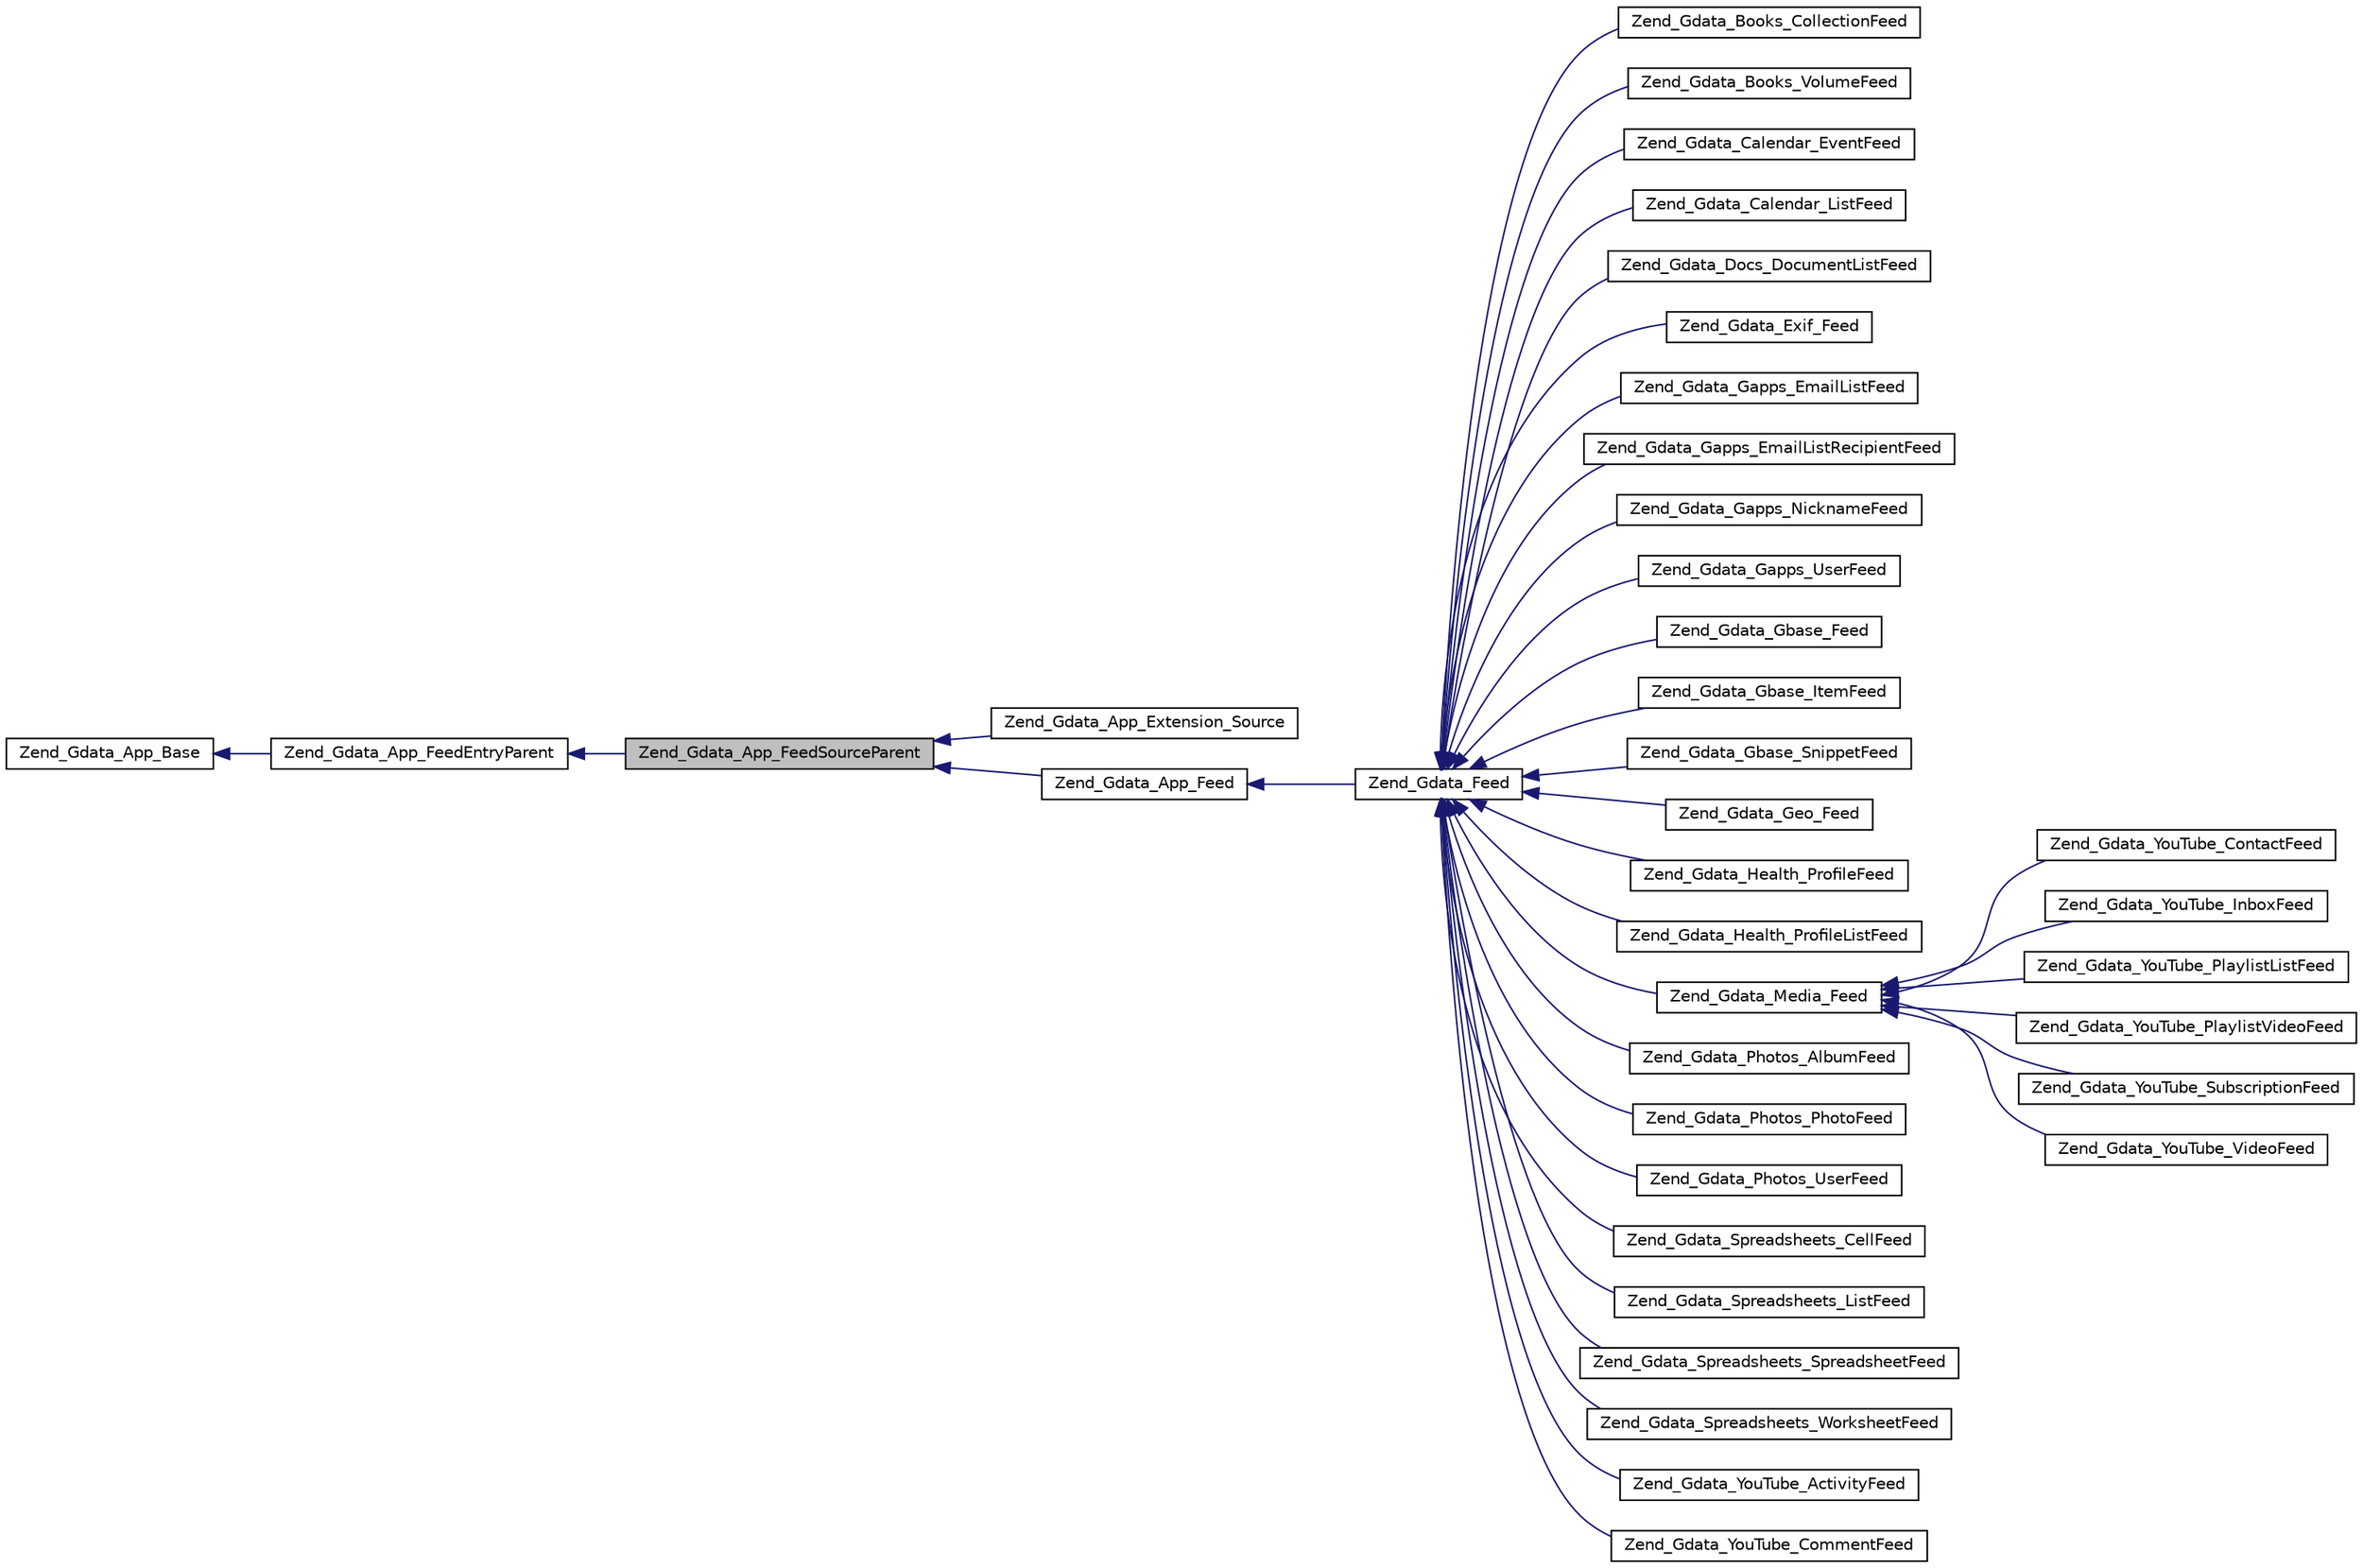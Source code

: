 digraph G
{
  edge [fontname="Helvetica",fontsize="10",labelfontname="Helvetica",labelfontsize="10"];
  node [fontname="Helvetica",fontsize="10",shape=record];
  rankdir="LR";
  Node1 [label="Zend_Gdata_App_FeedSourceParent",height=0.2,width=0.4,color="black", fillcolor="grey75", style="filled" fontcolor="black"];
  Node2 -> Node1 [dir="back",color="midnightblue",fontsize="10",style="solid",fontname="Helvetica"];
  Node2 [label="Zend_Gdata_App_FeedEntryParent",height=0.2,width=0.4,color="black", fillcolor="white", style="filled",URL="$class_zend___gdata___app___feed_entry_parent.html"];
  Node3 -> Node2 [dir="back",color="midnightblue",fontsize="10",style="solid",fontname="Helvetica"];
  Node3 [label="Zend_Gdata_App_Base",height=0.2,width=0.4,color="black", fillcolor="white", style="filled",URL="$class_zend___gdata___app___base.html"];
  Node1 -> Node4 [dir="back",color="midnightblue",fontsize="10",style="solid",fontname="Helvetica"];
  Node4 [label="Zend_Gdata_App_Extension_Source",height=0.2,width=0.4,color="black", fillcolor="white", style="filled",URL="$class_zend___gdata___app___extension___source.html"];
  Node1 -> Node5 [dir="back",color="midnightblue",fontsize="10",style="solid",fontname="Helvetica"];
  Node5 [label="Zend_Gdata_App_Feed",height=0.2,width=0.4,color="black", fillcolor="white", style="filled",URL="$class_zend___gdata___app___feed.html"];
  Node5 -> Node6 [dir="back",color="midnightblue",fontsize="10",style="solid",fontname="Helvetica"];
  Node6 [label="Zend_Gdata_Feed",height=0.2,width=0.4,color="black", fillcolor="white", style="filled",URL="$class_zend___gdata___feed.html"];
  Node6 -> Node7 [dir="back",color="midnightblue",fontsize="10",style="solid",fontname="Helvetica"];
  Node7 [label="Zend_Gdata_Books_CollectionFeed",height=0.2,width=0.4,color="black", fillcolor="white", style="filled",URL="$class_zend___gdata___books___collection_feed.html"];
  Node6 -> Node8 [dir="back",color="midnightblue",fontsize="10",style="solid",fontname="Helvetica"];
  Node8 [label="Zend_Gdata_Books_VolumeFeed",height=0.2,width=0.4,color="black", fillcolor="white", style="filled",URL="$class_zend___gdata___books___volume_feed.html"];
  Node6 -> Node9 [dir="back",color="midnightblue",fontsize="10",style="solid",fontname="Helvetica"];
  Node9 [label="Zend_Gdata_Calendar_EventFeed",height=0.2,width=0.4,color="black", fillcolor="white", style="filled",URL="$class_zend___gdata___calendar___event_feed.html"];
  Node6 -> Node10 [dir="back",color="midnightblue",fontsize="10",style="solid",fontname="Helvetica"];
  Node10 [label="Zend_Gdata_Calendar_ListFeed",height=0.2,width=0.4,color="black", fillcolor="white", style="filled",URL="$class_zend___gdata___calendar___list_feed.html"];
  Node6 -> Node11 [dir="back",color="midnightblue",fontsize="10",style="solid",fontname="Helvetica"];
  Node11 [label="Zend_Gdata_Docs_DocumentListFeed",height=0.2,width=0.4,color="black", fillcolor="white", style="filled",URL="$class_zend___gdata___docs___document_list_feed.html"];
  Node6 -> Node12 [dir="back",color="midnightblue",fontsize="10",style="solid",fontname="Helvetica"];
  Node12 [label="Zend_Gdata_Exif_Feed",height=0.2,width=0.4,color="black", fillcolor="white", style="filled",URL="$class_zend___gdata___exif___feed.html"];
  Node6 -> Node13 [dir="back",color="midnightblue",fontsize="10",style="solid",fontname="Helvetica"];
  Node13 [label="Zend_Gdata_Gapps_EmailListFeed",height=0.2,width=0.4,color="black", fillcolor="white", style="filled",URL="$class_zend___gdata___gapps___email_list_feed.html"];
  Node6 -> Node14 [dir="back",color="midnightblue",fontsize="10",style="solid",fontname="Helvetica"];
  Node14 [label="Zend_Gdata_Gapps_EmailListRecipientFeed",height=0.2,width=0.4,color="black", fillcolor="white", style="filled",URL="$class_zend___gdata___gapps___email_list_recipient_feed.html"];
  Node6 -> Node15 [dir="back",color="midnightblue",fontsize="10",style="solid",fontname="Helvetica"];
  Node15 [label="Zend_Gdata_Gapps_NicknameFeed",height=0.2,width=0.4,color="black", fillcolor="white", style="filled",URL="$class_zend___gdata___gapps___nickname_feed.html"];
  Node6 -> Node16 [dir="back",color="midnightblue",fontsize="10",style="solid",fontname="Helvetica"];
  Node16 [label="Zend_Gdata_Gapps_UserFeed",height=0.2,width=0.4,color="black", fillcolor="white", style="filled",URL="$class_zend___gdata___gapps___user_feed.html"];
  Node6 -> Node17 [dir="back",color="midnightblue",fontsize="10",style="solid",fontname="Helvetica"];
  Node17 [label="Zend_Gdata_Gbase_Feed",height=0.2,width=0.4,color="black", fillcolor="white", style="filled",URL="$class_zend___gdata___gbase___feed.html"];
  Node6 -> Node18 [dir="back",color="midnightblue",fontsize="10",style="solid",fontname="Helvetica"];
  Node18 [label="Zend_Gdata_Gbase_ItemFeed",height=0.2,width=0.4,color="black", fillcolor="white", style="filled",URL="$class_zend___gdata___gbase___item_feed.html"];
  Node6 -> Node19 [dir="back",color="midnightblue",fontsize="10",style="solid",fontname="Helvetica"];
  Node19 [label="Zend_Gdata_Gbase_SnippetFeed",height=0.2,width=0.4,color="black", fillcolor="white", style="filled",URL="$class_zend___gdata___gbase___snippet_feed.html"];
  Node6 -> Node20 [dir="back",color="midnightblue",fontsize="10",style="solid",fontname="Helvetica"];
  Node20 [label="Zend_Gdata_Geo_Feed",height=0.2,width=0.4,color="black", fillcolor="white", style="filled",URL="$class_zend___gdata___geo___feed.html"];
  Node6 -> Node21 [dir="back",color="midnightblue",fontsize="10",style="solid",fontname="Helvetica"];
  Node21 [label="Zend_Gdata_Health_ProfileFeed",height=0.2,width=0.4,color="black", fillcolor="white", style="filled",URL="$class_zend___gdata___health___profile_feed.html"];
  Node6 -> Node22 [dir="back",color="midnightblue",fontsize="10",style="solid",fontname="Helvetica"];
  Node22 [label="Zend_Gdata_Health_ProfileListFeed",height=0.2,width=0.4,color="black", fillcolor="white", style="filled",URL="$class_zend___gdata___health___profile_list_feed.html"];
  Node6 -> Node23 [dir="back",color="midnightblue",fontsize="10",style="solid",fontname="Helvetica"];
  Node23 [label="Zend_Gdata_Media_Feed",height=0.2,width=0.4,color="black", fillcolor="white", style="filled",URL="$class_zend___gdata___media___feed.html"];
  Node23 -> Node24 [dir="back",color="midnightblue",fontsize="10",style="solid",fontname="Helvetica"];
  Node24 [label="Zend_Gdata_YouTube_ContactFeed",height=0.2,width=0.4,color="black", fillcolor="white", style="filled",URL="$class_zend___gdata___you_tube___contact_feed.html"];
  Node23 -> Node25 [dir="back",color="midnightblue",fontsize="10",style="solid",fontname="Helvetica"];
  Node25 [label="Zend_Gdata_YouTube_InboxFeed",height=0.2,width=0.4,color="black", fillcolor="white", style="filled",URL="$class_zend___gdata___you_tube___inbox_feed.html"];
  Node23 -> Node26 [dir="back",color="midnightblue",fontsize="10",style="solid",fontname="Helvetica"];
  Node26 [label="Zend_Gdata_YouTube_PlaylistListFeed",height=0.2,width=0.4,color="black", fillcolor="white", style="filled",URL="$class_zend___gdata___you_tube___playlist_list_feed.html"];
  Node23 -> Node27 [dir="back",color="midnightblue",fontsize="10",style="solid",fontname="Helvetica"];
  Node27 [label="Zend_Gdata_YouTube_PlaylistVideoFeed",height=0.2,width=0.4,color="black", fillcolor="white", style="filled",URL="$class_zend___gdata___you_tube___playlist_video_feed.html"];
  Node23 -> Node28 [dir="back",color="midnightblue",fontsize="10",style="solid",fontname="Helvetica"];
  Node28 [label="Zend_Gdata_YouTube_SubscriptionFeed",height=0.2,width=0.4,color="black", fillcolor="white", style="filled",URL="$class_zend___gdata___you_tube___subscription_feed.html"];
  Node23 -> Node29 [dir="back",color="midnightblue",fontsize="10",style="solid",fontname="Helvetica"];
  Node29 [label="Zend_Gdata_YouTube_VideoFeed",height=0.2,width=0.4,color="black", fillcolor="white", style="filled",URL="$class_zend___gdata___you_tube___video_feed.html"];
  Node6 -> Node30 [dir="back",color="midnightblue",fontsize="10",style="solid",fontname="Helvetica"];
  Node30 [label="Zend_Gdata_Photos_AlbumFeed",height=0.2,width=0.4,color="black", fillcolor="white", style="filled",URL="$class_zend___gdata___photos___album_feed.html"];
  Node6 -> Node31 [dir="back",color="midnightblue",fontsize="10",style="solid",fontname="Helvetica"];
  Node31 [label="Zend_Gdata_Photos_PhotoFeed",height=0.2,width=0.4,color="black", fillcolor="white", style="filled",URL="$class_zend___gdata___photos___photo_feed.html"];
  Node6 -> Node32 [dir="back",color="midnightblue",fontsize="10",style="solid",fontname="Helvetica"];
  Node32 [label="Zend_Gdata_Photos_UserFeed",height=0.2,width=0.4,color="black", fillcolor="white", style="filled",URL="$class_zend___gdata___photos___user_feed.html"];
  Node6 -> Node33 [dir="back",color="midnightblue",fontsize="10",style="solid",fontname="Helvetica"];
  Node33 [label="Zend_Gdata_Spreadsheets_CellFeed",height=0.2,width=0.4,color="black", fillcolor="white", style="filled",URL="$class_zend___gdata___spreadsheets___cell_feed.html"];
  Node6 -> Node34 [dir="back",color="midnightblue",fontsize="10",style="solid",fontname="Helvetica"];
  Node34 [label="Zend_Gdata_Spreadsheets_ListFeed",height=0.2,width=0.4,color="black", fillcolor="white", style="filled",URL="$class_zend___gdata___spreadsheets___list_feed.html"];
  Node6 -> Node35 [dir="back",color="midnightblue",fontsize="10",style="solid",fontname="Helvetica"];
  Node35 [label="Zend_Gdata_Spreadsheets_SpreadsheetFeed",height=0.2,width=0.4,color="black", fillcolor="white", style="filled",URL="$class_zend___gdata___spreadsheets___spreadsheet_feed.html"];
  Node6 -> Node36 [dir="back",color="midnightblue",fontsize="10",style="solid",fontname="Helvetica"];
  Node36 [label="Zend_Gdata_Spreadsheets_WorksheetFeed",height=0.2,width=0.4,color="black", fillcolor="white", style="filled",URL="$class_zend___gdata___spreadsheets___worksheet_feed.html"];
  Node6 -> Node37 [dir="back",color="midnightblue",fontsize="10",style="solid",fontname="Helvetica"];
  Node37 [label="Zend_Gdata_YouTube_ActivityFeed",height=0.2,width=0.4,color="black", fillcolor="white", style="filled",URL="$class_zend___gdata___you_tube___activity_feed.html"];
  Node6 -> Node38 [dir="back",color="midnightblue",fontsize="10",style="solid",fontname="Helvetica"];
  Node38 [label="Zend_Gdata_YouTube_CommentFeed",height=0.2,width=0.4,color="black", fillcolor="white", style="filled",URL="$class_zend___gdata___you_tube___comment_feed.html"];
}
